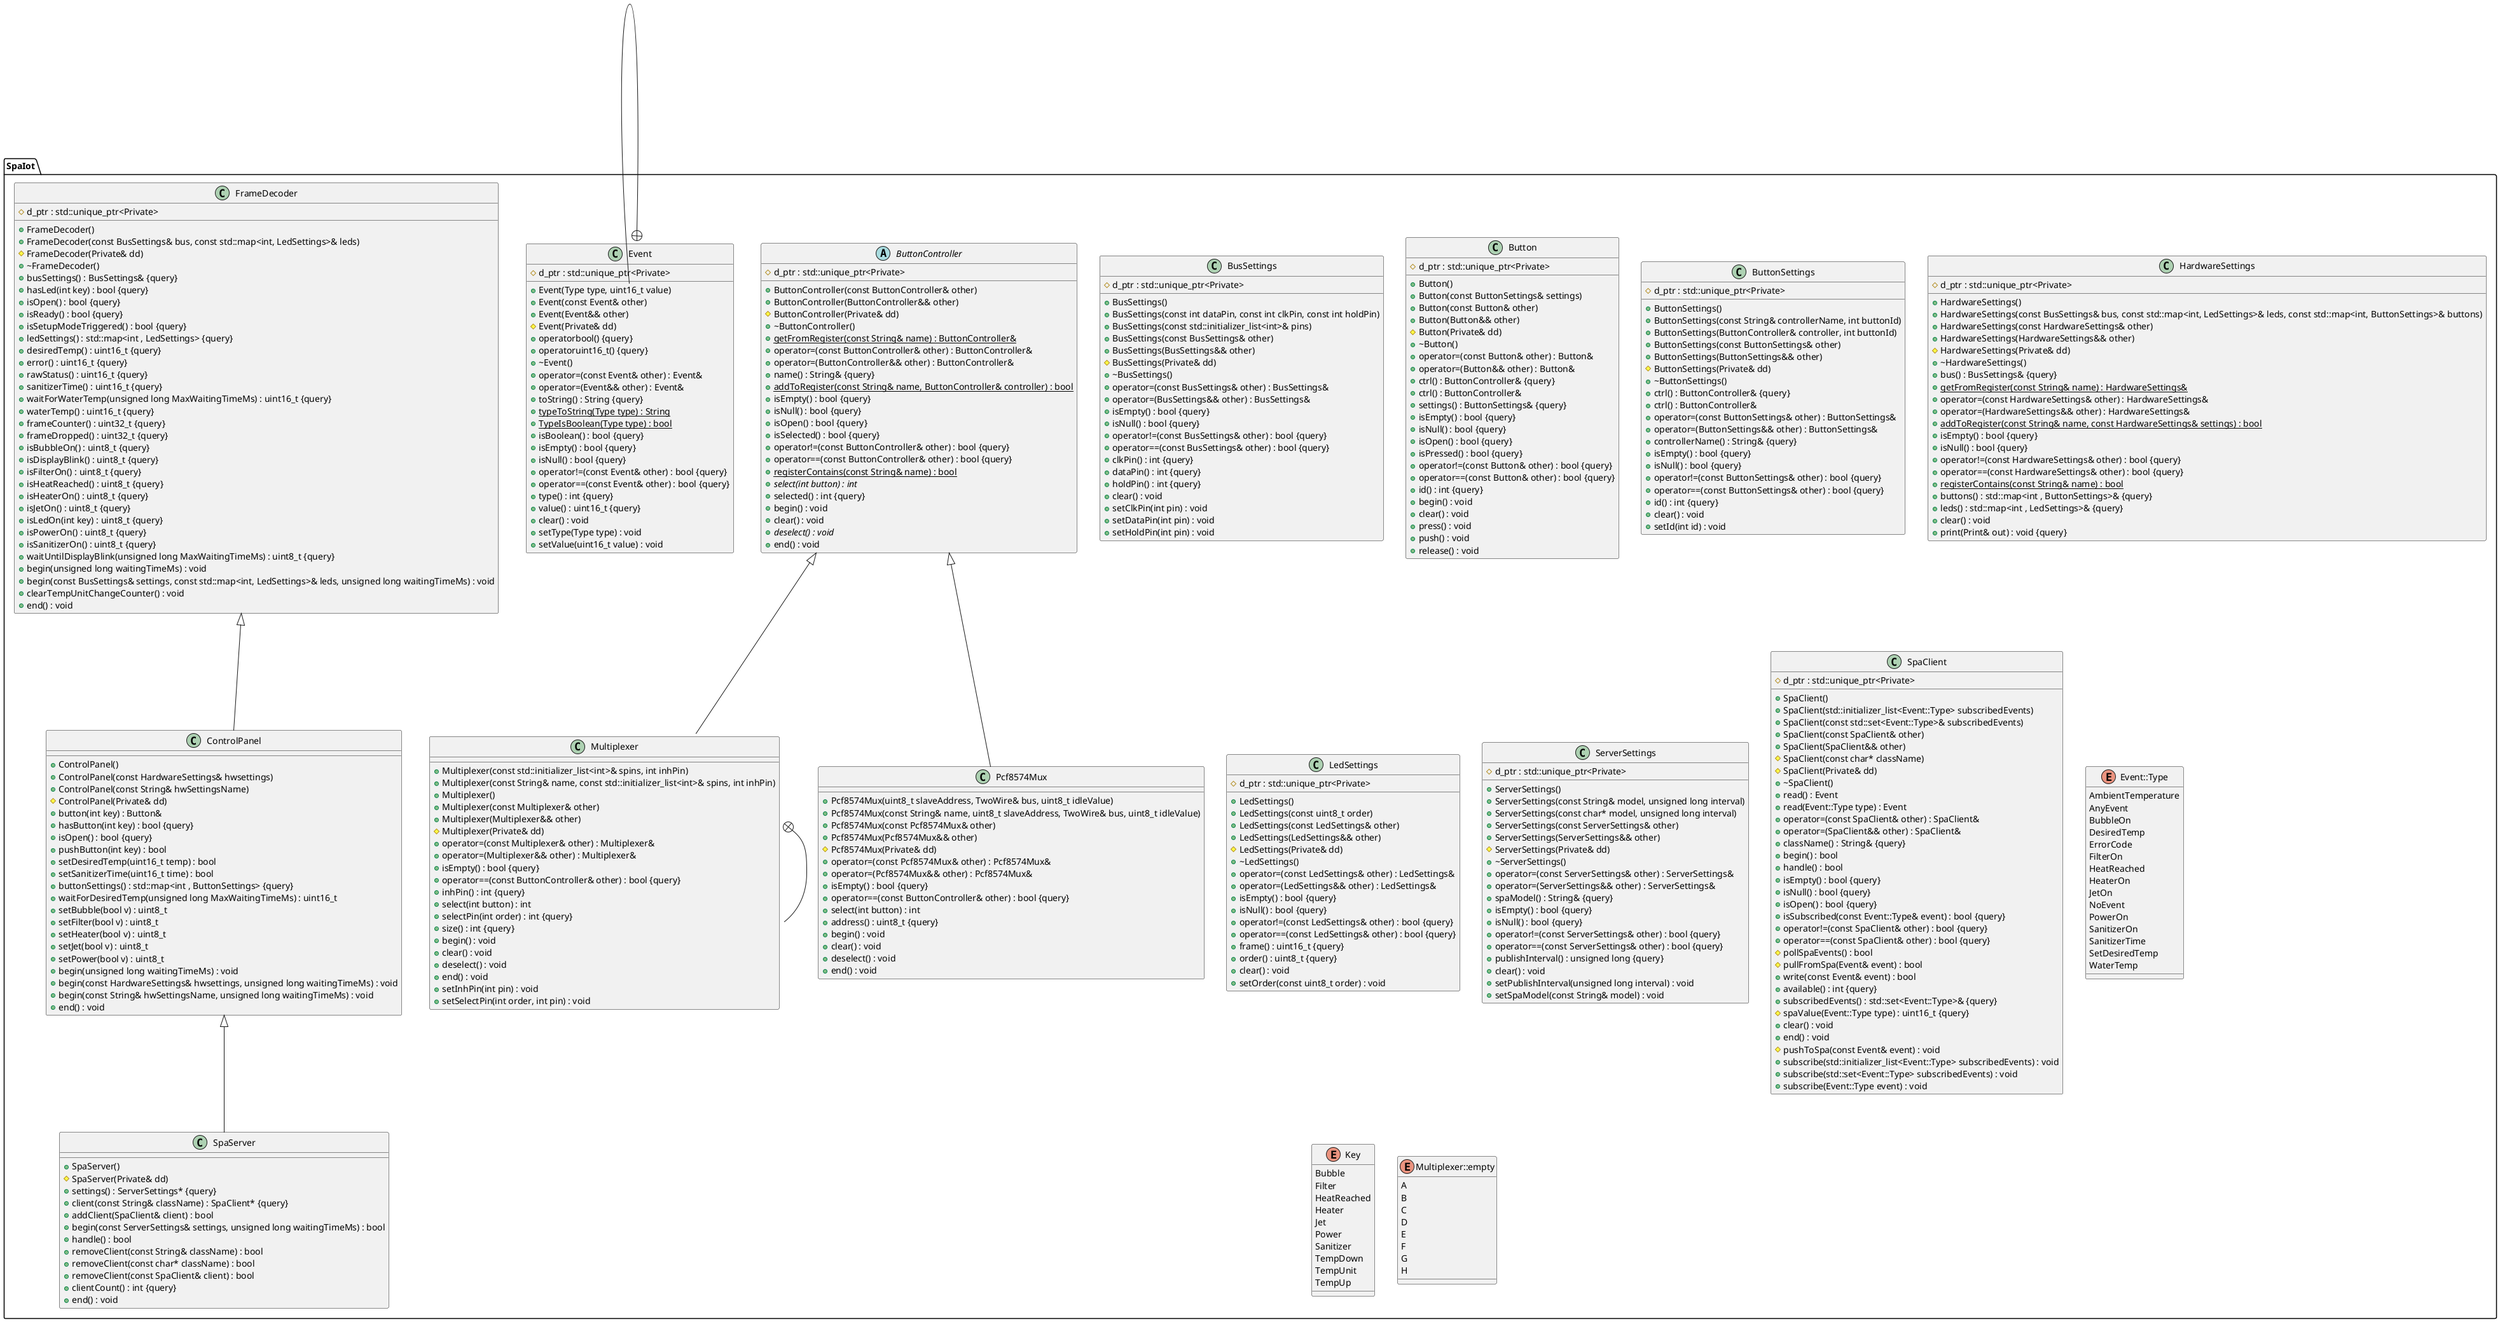 @startuml





/' Objects '/

namespace SpaIot {
	class BusSettings {
		+BusSettings()
		+BusSettings(const int dataPin, const int clkPin, const int holdPin)
		+BusSettings(const std::initializer_list<int>& pins)
		+BusSettings(const BusSettings& other)
		+BusSettings(BusSettings&& other)
		#BusSettings(Private& dd)
		+~BusSettings()
		+operator=(const BusSettings& other) : BusSettings&
		+operator=(BusSettings&& other) : BusSettings&
		+isEmpty() : bool {query}
		+isNull() : bool {query}
		+operator!=(const BusSettings& other) : bool {query}
		+operator==(const BusSettings& other) : bool {query}
		+clkPin() : int {query}
		+dataPin() : int {query}
		+holdPin() : int {query}
		#d_ptr : std::unique_ptr<Private>
		+clear() : void
		+setClkPin(int pin) : void
		+setDataPin(int pin) : void
		+setHoldPin(int pin) : void
	}

	class Button {
		+Button()
		+Button(const ButtonSettings& settings)
		+Button(const Button& other)
		+Button(Button&& other)
		#Button(Private& dd)
		+~Button()
		+operator=(const Button& other) : Button&
		+operator=(Button&& other) : Button&
		+ctrl() : ButtonController& {query}
		+ctrl() : ButtonController&
		+settings() : ButtonSettings& {query}
		+isEmpty() : bool {query}
		+isNull() : bool {query}
		+isOpen() : bool {query}
		+isPressed() : bool {query}
		+operator!=(const Button& other) : bool {query}
		+operator==(const Button& other) : bool {query}
		+id() : int {query}
		#d_ptr : std::unique_ptr<Private>
		+begin() : void
		+clear() : void
		+press() : void
		+push() : void
		+release() : void
	}

	abstract class ButtonController {
		+ButtonController(const ButtonController& other)
		+ButtonController(ButtonController&& other)
		#ButtonController(Private& dd)
		+~ButtonController()
		+{static} getFromRegister(const String& name) : ButtonController&
		+operator=(const ButtonController& other) : ButtonController&
		+operator=(ButtonController&& other) : ButtonController&
		+name() : String& {query}
		+{static} addToRegister(const String& name, ButtonController& controller) : bool
		+isEmpty() : bool {query}
		+isNull() : bool {query}
		+isOpen() : bool {query}
		+isSelected() : bool {query}
		+operator!=(const ButtonController& other) : bool {query}
		+operator==(const ButtonController& other) : bool {query}
		+{static} registerContains(const String& name) : bool
		+{abstract} select(int button) : int
		+selected() : int {query}
		#d_ptr : std::unique_ptr<Private>
		+begin() : void
		+clear() : void
		+{abstract} deselect() : void
		+end() : void
	}

	class ButtonSettings {
		+ButtonSettings()
		+ButtonSettings(const String& controllerName, int buttonId)
		+ButtonSettings(ButtonController& controller, int buttonId)
		+ButtonSettings(const ButtonSettings& other)
		+ButtonSettings(ButtonSettings&& other)
		#ButtonSettings(Private& dd)
		+~ButtonSettings()
		+ctrl() : ButtonController& {query}
		+ctrl() : ButtonController&
		+operator=(const ButtonSettings& other) : ButtonSettings&
		+operator=(ButtonSettings&& other) : ButtonSettings&
		+controllerName() : String& {query}
		+isEmpty() : bool {query}
		+isNull() : bool {query}
		+operator!=(const ButtonSettings& other) : bool {query}
		+operator==(const ButtonSettings& other) : bool {query}
		+id() : int {query}
		#d_ptr : std::unique_ptr<Private>
		+clear() : void
		+setId(int id) : void
	}

	class ControlPanel {
		+ControlPanel()
		+ControlPanel(const HardwareSettings& hwsettings)
		+ControlPanel(const String& hwSettingsName)
		#ControlPanel(Private& dd)
		+button(int key) : Button&
		+hasButton(int key) : bool {query}
		+isOpen() : bool {query}
		+pushButton(int key) : bool
		+setDesiredTemp(uint16_t temp) : bool
		+setSanitizerTime(uint16_t time) : bool
		+buttonSettings() : std::map<int , ButtonSettings> {query}
		+waitForDesiredTemp(unsigned long MaxWaitingTimeMs) : uint16_t
		+setBubble(bool v) : uint8_t
		+setFilter(bool v) : uint8_t
		+setHeater(bool v) : uint8_t
		+setJet(bool v) : uint8_t
		+setPower(bool v) : uint8_t
		+begin(unsigned long waitingTimeMs) : void
		+begin(const HardwareSettings& hwsettings, unsigned long waitingTimeMs) : void
		+begin(const String& hwSettingsName, unsigned long waitingTimeMs) : void
		+end() : void
	}

	class Event {
		+Event(Type type, uint16_t value)
		+Event(const Event& other)
		+Event(Event&& other)
		#Event(Private& dd)
		+operatorbool() {query}
		+operatoruint16_t() {query}
		+~Event()
		+operator=(const Event& other) : Event&
		+operator=(Event&& other) : Event&
		+toString() : String {query}
		+{static} typeToString(Type type) : String
		+{static} TypeIsBoolean(Type type) : bool
		+isBoolean() : bool {query}
		+isEmpty() : bool {query}
		+isNull() : bool {query}
		+operator!=(const Event& other) : bool {query}
		+operator==(const Event& other) : bool {query}
		+type() : int {query}
		#d_ptr : std::unique_ptr<Private>
		+value() : uint16_t {query}
		+clear() : void
		+setType(Type type) : void
		+setValue(uint16_t value) : void
	}

	class FrameDecoder {
		+FrameDecoder()
		+FrameDecoder(const BusSettings& bus, const std::map<int, LedSettings>& leds)
		#FrameDecoder(Private& dd)
		+~FrameDecoder()
		+busSettings() : BusSettings& {query}
		+hasLed(int key) : bool {query}
		+isOpen() : bool {query}
		+isReady() : bool {query}
		+isSetupModeTriggered() : bool {query}
		+ledSettings() : std::map<int , LedSettings> {query}
		#d_ptr : std::unique_ptr<Private>
		+desiredTemp() : uint16_t {query}
		+error() : uint16_t {query}
		+rawStatus() : uint16_t {query}
		+sanitizerTime() : uint16_t {query}
		+waitForWaterTemp(unsigned long MaxWaitingTimeMs) : uint16_t {query}
		+waterTemp() : uint16_t {query}
		+frameCounter() : uint32_t {query}
		+frameDropped() : uint32_t {query}
		+isBubbleOn() : uint8_t {query}
		+isDisplayBlink() : uint8_t {query}
		+isFilterOn() : uint8_t {query}
		+isHeatReached() : uint8_t {query}
		+isHeaterOn() : uint8_t {query}
		+isJetOn() : uint8_t {query}
		+isLedOn(int key) : uint8_t {query}
		+isPowerOn() : uint8_t {query}
		+isSanitizerOn() : uint8_t {query}
		+waitUntilDisplayBlink(unsigned long MaxWaitingTimeMs) : uint8_t {query}
		+begin(unsigned long waitingTimeMs) : void
		+begin(const BusSettings& settings, const std::map<int, LedSettings>& leds, unsigned long waitingTimeMs) : void
		+clearTempUnitChangeCounter() : void
		+end() : void
	}

	class HardwareSettings {
		+HardwareSettings()
		+HardwareSettings(const BusSettings& bus, const std::map<int, LedSettings>& leds, const std::map<int, ButtonSettings>& buttons)
		+HardwareSettings(const HardwareSettings& other)
		+HardwareSettings(HardwareSettings&& other)
		#HardwareSettings(Private& dd)
		+~HardwareSettings()
		+bus() : BusSettings& {query}
		+{static} getFromRegister(const String& name) : HardwareSettings&
		+operator=(const HardwareSettings& other) : HardwareSettings&
		+operator=(HardwareSettings&& other) : HardwareSettings&
		+{static} addToRegister(const String& name, const HardwareSettings& settings) : bool
		+isEmpty() : bool {query}
		+isNull() : bool {query}
		+operator!=(const HardwareSettings& other) : bool {query}
		+operator==(const HardwareSettings& other) : bool {query}
		+{static} registerContains(const String& name) : bool
		+buttons() : std::map<int , ButtonSettings>& {query}
		+leds() : std::map<int , LedSettings>& {query}
		#d_ptr : std::unique_ptr<Private>
		+clear() : void
		+print(Print& out) : void {query}
	}

	class LedSettings {
		+LedSettings()
		+LedSettings(const uint8_t order)
		+LedSettings(const LedSettings& other)
		+LedSettings(LedSettings&& other)
		#LedSettings(Private& dd)
		+~LedSettings()
		+operator=(const LedSettings& other) : LedSettings&
		+operator=(LedSettings&& other) : LedSettings&
		+isEmpty() : bool {query}
		+isNull() : bool {query}
		+operator!=(const LedSettings& other) : bool {query}
		+operator==(const LedSettings& other) : bool {query}
		#d_ptr : std::unique_ptr<Private>
		+frame() : uint16_t {query}
		+order() : uint8_t {query}
		+clear() : void
		+setOrder(const uint8_t order) : void
	}

	class Multiplexer {
		+Multiplexer(const std::initializer_list<int>& spins, int inhPin)
		+Multiplexer(const String& name, const std::initializer_list<int>& spins, int inhPin)
		+Multiplexer()
		+Multiplexer(const Multiplexer& other)
		+Multiplexer(Multiplexer&& other)
		#Multiplexer(Private& dd)
		+operator=(const Multiplexer& other) : Multiplexer&
		+operator=(Multiplexer&& other) : Multiplexer&
		+isEmpty() : bool {query}
		+operator==(const ButtonController& other) : bool {query}
		+inhPin() : int {query}
		+select(int button) : int
		+selectPin(int order) : int {query}
		+size() : int {query}
		+begin() : void
		+clear() : void
		+deselect() : void
		+end() : void
		+setInhPin(int pin) : void
		+setSelectPin(int order, int pin) : void
	}

	class Pcf8574Mux {
		+Pcf8574Mux(uint8_t slaveAddress, TwoWire& bus, uint8_t idleValue)
		+Pcf8574Mux(const String& name, uint8_t slaveAddress, TwoWire& bus, uint8_t idleValue)
		+Pcf8574Mux(const Pcf8574Mux& other)
		+Pcf8574Mux(Pcf8574Mux&& other)
		#Pcf8574Mux(Private& dd)
		+operator=(const Pcf8574Mux& other) : Pcf8574Mux&
		+operator=(Pcf8574Mux&& other) : Pcf8574Mux&
		+isEmpty() : bool {query}
		+operator==(const ButtonController& other) : bool {query}
		+select(int button) : int
		+address() : uint8_t {query}
		+begin() : void
		+clear() : void
		+deselect() : void
		+end() : void
	}

	class ServerSettings {
		+ServerSettings()
		+ServerSettings(const String& model, unsigned long interval)
		+ServerSettings(const char* model, unsigned long interval)
		+ServerSettings(const ServerSettings& other)
		+ServerSettings(ServerSettings&& other)
		#ServerSettings(Private& dd)
		+~ServerSettings()
		+operator=(const ServerSettings& other) : ServerSettings&
		+operator=(ServerSettings&& other) : ServerSettings&
		+spaModel() : String& {query}
		+isEmpty() : bool {query}
		+isNull() : bool {query}
		+operator!=(const ServerSettings& other) : bool {query}
		+operator==(const ServerSettings& other) : bool {query}
		#d_ptr : std::unique_ptr<Private>
		+publishInterval() : unsigned long {query}
		+clear() : void
		+setPublishInterval(unsigned long interval) : void
		+setSpaModel(const String& model) : void
	}

	class SpaClient {
		+SpaClient()
		+SpaClient(std::initializer_list<Event::Type> subscribedEvents)
		+SpaClient(const std::set<Event::Type>& subscribedEvents)
		+SpaClient(const SpaClient& other)
		+SpaClient(SpaClient&& other)
		#SpaClient(const char* className)
		#SpaClient(Private& dd)
		+~SpaClient()
		+read() : Event
		+read(Event::Type type) : Event
		+operator=(const SpaClient& other) : SpaClient&
		+operator=(SpaClient&& other) : SpaClient&
		+className() : String& {query}
		+begin() : bool
		+handle() : bool
		+isEmpty() : bool {query}
		+isNull() : bool {query}
		+isOpen() : bool {query}
		+isSubscribed(const Event::Type& event) : bool {query}
		+operator!=(const SpaClient& other) : bool {query}
		+operator==(const SpaClient& other) : bool {query}
		#pollSpaEvents() : bool
		#pullFromSpa(Event& event) : bool
		+write(const Event& event) : bool
		+available() : int {query}
		+subscribedEvents() : std::set<Event::Type>& {query}
		#d_ptr : std::unique_ptr<Private>
		#spaValue(Event::Type type) : uint16_t {query}
		+clear() : void
		+end() : void
		#pushToSpa(const Event& event) : void
		+subscribe(std::initializer_list<Event::Type> subscribedEvents) : void
		+subscribe(std::set<Event::Type> subscribedEvents) : void
		+subscribe(Event::Type event) : void
	}

	class SpaServer {
		+SpaServer()
		#SpaServer(Private& dd)
		+settings() : ServerSettings* {query}
		+client(const String& className) : SpaClient* {query}
		+addClient(SpaClient& client) : bool
		+begin(const ServerSettings& settings, unsigned long waitingTimeMs) : bool
		+handle() : bool
		+removeClient(const String& className) : bool
		+removeClient(const char* className) : bool
		+removeClient(const SpaClient& client) : bool
		+clientCount() : int {query}
		+end() : void
	}

	enum Event::Type {
		AmbientTemperature
		AnyEvent
		BubbleOn
		DesiredTemp
		ErrorCode
		FilterOn
		HeatReached
		HeaterOn
		JetOn
		NoEvent
		PowerOn
		SanitizerOn
		SanitizerTime
		SetDesiredTemp
		WaterTemp
	}

	enum Key {
		Bubble
		Filter
		HeatReached
		Heater
		Jet
		Power
		Sanitizer
		TempDown
		TempUnit
		TempUp
	}

	enum Multiplexer::empty {
		A
		B
		C
		D
		E
		F
		G
		H
	}
}





/' Inheritance relationships '/

SpaIot.ButtonController <|-- SpaIot.Multiplexer


SpaIot.ButtonController <|-- SpaIot.Pcf8574Mux


SpaIot.ControlPanel <|-- SpaIot.SpaServer


SpaIot.FrameDecoder <|-- SpaIot.ControlPanel





/' Aggregation relationships '/





/' Nested objects '/

SpaIot.Event +-- SpaIot.Event::Type


SpaIot.Multiplexer +-- SpaIot.Multiplexer::empty




@enduml
